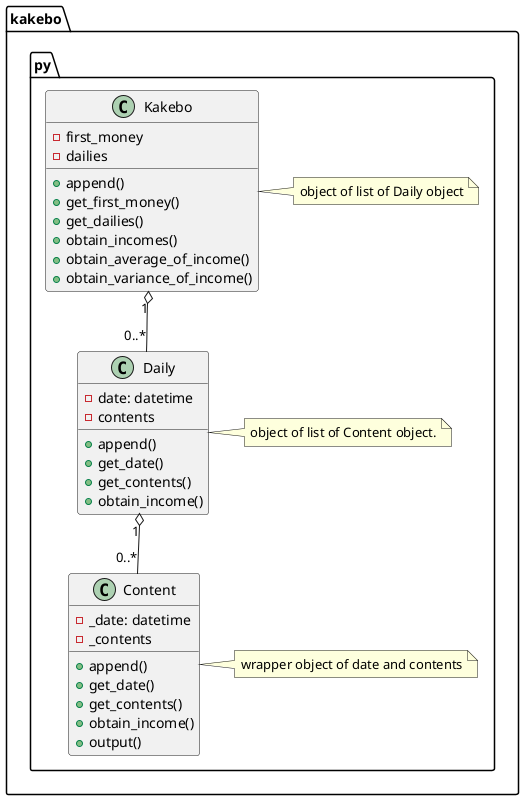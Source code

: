 @startuml

package "kakebo.py"{
	class Content{
		-_date: datetime
		-_contents

		+append()
		+get_date()
		+get_contents()
		+obtain_income()
		+output()
	}
	note right: wrapper object of date and contents

	class Daily{
		-date: datetime
		-contents
		+append()
		+get_date()
		+get_contents()	
		+obtain_income()
	}
	note right: object of list of Content object.

	class Kakebo{
		-first_money
		-dailies
		+append()
		+get_first_money()
		+get_dailies()
		+obtain_incomes()
		+obtain_average_of_income()
		+obtain_variance_of_income()
	}
	note right: object of list of Daily object


	Daily  "1" o-- "0..*" Content
	Kakebo "1" o-- "0..*" Daily
}


@enduml
